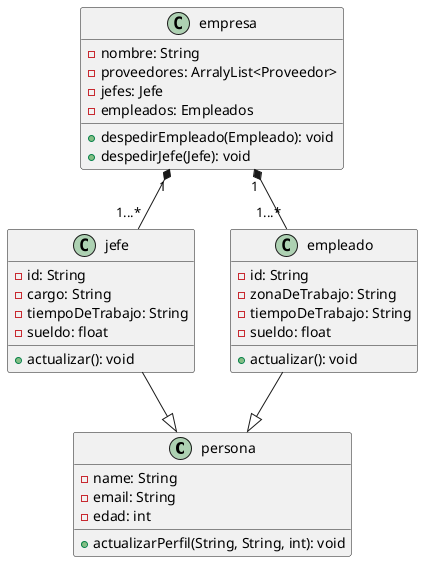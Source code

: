 @startuml
class persona{
    - name: String
    - email: String
    - edad: int
    + actualizarPerfil(String, String, int): void
}

class jefe{
    -id: String
    -cargo: String
    -tiempoDeTrabajo: String
    -sueldo: float
    + actualizar(): void
}

class empleado{
    -id: String
    -zonaDeTrabajo: String
    -tiempoDeTrabajo: String
    -sueldo: float
    + actualizar(): void
}
class empresa{
    -nombre: String
    - proveedores: ArralyList<Proveedor>
    - jefes: Jefe
    - empleados: Empleados
    + despedirEmpleado(Empleado): void
    + despedirJefe(Jefe): void
}

jefe --|> persona
empleado --|> persona
empresa "1" *-- "1...*" jefe
empresa "1" *-- "1...*" empleado

@enduml